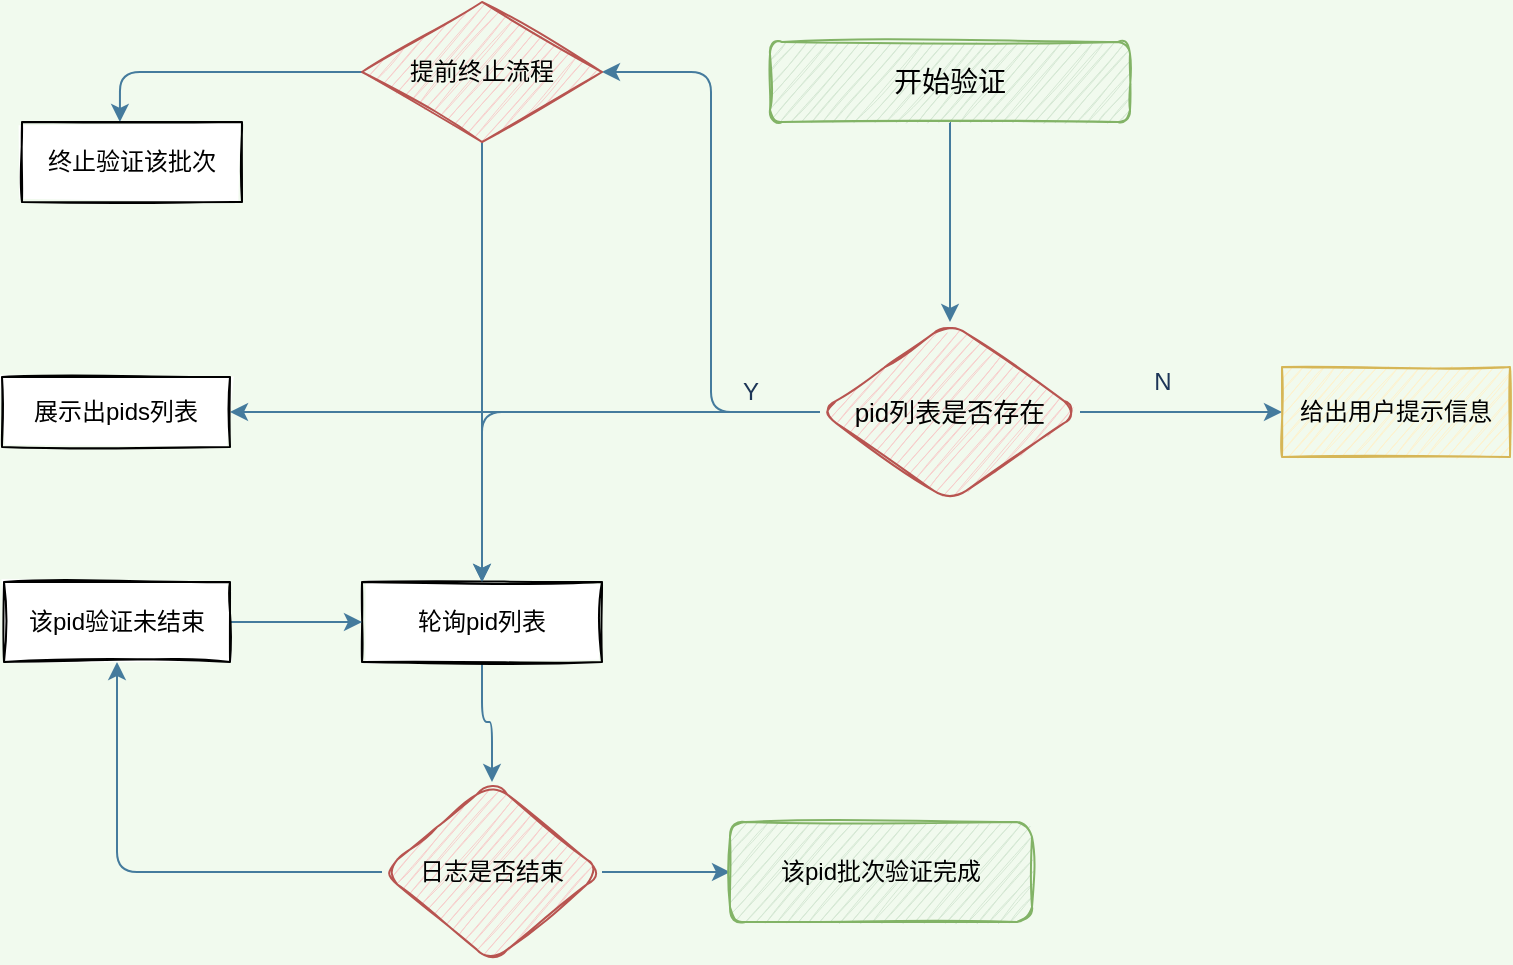 <mxfile version="15.1.4" type="github" pages="2">
  <diagram id="QMPMnW46HtXfGCGeRIha" name="Page-1">
    <mxGraphModel dx="2253" dy="1883" grid="1" gridSize="10" guides="1" tooltips="1" connect="1" arrows="1" fold="1" page="1" pageScale="1" pageWidth="827" pageHeight="1169" background="#F1FAEE" math="0" shadow="0">
      <root>
        <mxCell id="0" />
        <mxCell id="1" parent="0" />
        <mxCell id="DHBk8vg_d8xPQQFKI-_3-2" value="" style="edgeStyle=orthogonalEdgeStyle;curved=0;rounded=1;sketch=0;orthogonalLoop=1;jettySize=auto;html=1;labelBackgroundColor=#F1FAEE;strokeColor=#457B9D;fontColor=#1D3557;" edge="1" parent="1" source="-m52fbD24wf5XVuBZqJ9-1" target="DHBk8vg_d8xPQQFKI-_3-1">
          <mxGeometry relative="1" as="geometry" />
        </mxCell>
        <mxCell id="-m52fbD24wf5XVuBZqJ9-1" value="&lt;font style=&quot;font-size: 14px&quot;&gt;开始验证&lt;/font&gt;" style="rounded=1;whiteSpace=wrap;html=1;sketch=1;glass=0;shadow=0;fillColor=#d5e8d4;strokeColor=#82b366;" vertex="1" parent="1">
          <mxGeometry x="324" y="10" width="180" height="40" as="geometry" />
        </mxCell>
        <mxCell id="DHBk8vg_d8xPQQFKI-_3-5" value="" style="edgeStyle=orthogonalEdgeStyle;curved=0;rounded=1;sketch=0;orthogonalLoop=1;jettySize=auto;html=1;labelBackgroundColor=#F1FAEE;strokeColor=#457B9D;fontColor=#1D3557;" edge="1" parent="1" source="DHBk8vg_d8xPQQFKI-_3-1" target="DHBk8vg_d8xPQQFKI-_3-4">
          <mxGeometry relative="1" as="geometry" />
        </mxCell>
        <mxCell id="DHBk8vg_d8xPQQFKI-_3-9" value="" style="edgeStyle=orthogonalEdgeStyle;curved=0;rounded=1;sketch=0;orthogonalLoop=1;jettySize=auto;html=1;labelBackgroundColor=#F1FAEE;strokeColor=#457B9D;fontColor=#1D3557;" edge="1" parent="1" source="DHBk8vg_d8xPQQFKI-_3-1" target="DHBk8vg_d8xPQQFKI-_3-8">
          <mxGeometry relative="1" as="geometry" />
        </mxCell>
        <mxCell id="DHBk8vg_d8xPQQFKI-_3-14" value="" style="edgeStyle=orthogonalEdgeStyle;curved=0;rounded=1;sketch=0;orthogonalLoop=1;jettySize=auto;html=1;labelBackgroundColor=#F1FAEE;strokeColor=#457B9D;fontColor=#1D3557;" edge="1" parent="1" source="DHBk8vg_d8xPQQFKI-_3-1" target="DHBk8vg_d8xPQQFKI-_3-13">
          <mxGeometry relative="1" as="geometry" />
        </mxCell>
        <mxCell id="DHBk8vg_d8xPQQFKI-_3-26" style="edgeStyle=orthogonalEdgeStyle;curved=0;rounded=1;sketch=0;orthogonalLoop=1;jettySize=auto;html=1;fontColor=#1D3557;strokeColor=#457B9D;fillColor=#A8DADC;entryX=1;entryY=0.5;entryDx=0;entryDy=0;" edge="1" parent="1" source="DHBk8vg_d8xPQQFKI-_3-1" target="DHBk8vg_d8xPQQFKI-_3-28">
          <mxGeometry relative="1" as="geometry">
            <mxPoint x="270" y="50" as="targetPoint" />
          </mxGeometry>
        </mxCell>
        <mxCell id="DHBk8vg_d8xPQQFKI-_3-1" value="&lt;font style=&quot;font-size: 13px&quot;&gt;pid列表是否存在&lt;/font&gt;" style="rhombus;whiteSpace=wrap;html=1;rounded=1;shadow=0;glass=0;sketch=1;fillColor=#f8cecc;strokeColor=#b85450;" vertex="1" parent="1">
          <mxGeometry x="349" y="150" width="130" height="90" as="geometry" />
        </mxCell>
        <mxCell id="DHBk8vg_d8xPQQFKI-_3-4" value="展示出pids列表" style="whiteSpace=wrap;html=1;rounded=0;shadow=0;glass=0;sketch=1;" vertex="1" parent="1">
          <mxGeometry x="-60" y="177.5" width="114" height="35" as="geometry" />
        </mxCell>
        <mxCell id="DHBk8vg_d8xPQQFKI-_3-6" value="Y" style="text;html=1;resizable=0;autosize=1;align=center;verticalAlign=middle;points=[];fillColor=none;strokeColor=none;rounded=0;shadow=0;glass=0;sketch=0;fontColor=#1D3557;" vertex="1" parent="1">
          <mxGeometry x="304" y="175" width="20" height="20" as="geometry" />
        </mxCell>
        <mxCell id="DHBk8vg_d8xPQQFKI-_3-7" value="N" style="text;html=1;resizable=0;autosize=1;align=center;verticalAlign=middle;points=[];fillColor=none;strokeColor=none;rounded=0;shadow=0;glass=0;sketch=0;fontColor=#1D3557;" vertex="1" parent="1">
          <mxGeometry x="510" y="170" width="20" height="20" as="geometry" />
        </mxCell>
        <mxCell id="DHBk8vg_d8xPQQFKI-_3-8" value="给出用户提示信息" style="whiteSpace=wrap;html=1;rounded=0;shadow=0;glass=0;sketch=1;fillColor=#fff2cc;strokeColor=#d6b656;" vertex="1" parent="1">
          <mxGeometry x="580" y="172.5" width="114" height="45" as="geometry" />
        </mxCell>
        <mxCell id="DHBk8vg_d8xPQQFKI-_3-16" value="" style="edgeStyle=orthogonalEdgeStyle;curved=0;rounded=1;sketch=0;orthogonalLoop=1;jettySize=auto;html=1;labelBackgroundColor=#F1FAEE;strokeColor=#457B9D;fontColor=#1D3557;" edge="1" parent="1" source="DHBk8vg_d8xPQQFKI-_3-13" target="DHBk8vg_d8xPQQFKI-_3-15">
          <mxGeometry relative="1" as="geometry" />
        </mxCell>
        <mxCell id="DHBk8vg_d8xPQQFKI-_3-13" value="轮询pid列表" style="whiteSpace=wrap;html=1;rounded=0;shadow=0;glass=0;sketch=1;" vertex="1" parent="1">
          <mxGeometry x="120" y="280" width="120" height="40" as="geometry" />
        </mxCell>
        <mxCell id="DHBk8vg_d8xPQQFKI-_3-18" value="" style="edgeStyle=orthogonalEdgeStyle;curved=0;rounded=1;sketch=0;orthogonalLoop=1;jettySize=auto;html=1;labelBackgroundColor=#F1FAEE;strokeColor=#457B9D;fontColor=#1D3557;" edge="1" parent="1" source="DHBk8vg_d8xPQQFKI-_3-15" target="DHBk8vg_d8xPQQFKI-_3-17">
          <mxGeometry relative="1" as="geometry" />
        </mxCell>
        <mxCell id="DHBk8vg_d8xPQQFKI-_3-23" style="edgeStyle=orthogonalEdgeStyle;curved=0;rounded=1;sketch=0;orthogonalLoop=1;jettySize=auto;html=1;fontColor=#1D3557;strokeColor=#457B9D;fillColor=#A8DADC;entryX=0.5;entryY=1;entryDx=0;entryDy=0;" edge="1" parent="1" source="DHBk8vg_d8xPQQFKI-_3-15" target="DHBk8vg_d8xPQQFKI-_3-24">
          <mxGeometry relative="1" as="geometry">
            <mxPoint x="140" y="410" as="targetPoint" />
          </mxGeometry>
        </mxCell>
        <mxCell id="DHBk8vg_d8xPQQFKI-_3-15" value="日志是否结束" style="rhombus;whiteSpace=wrap;html=1;rounded=1;shadow=0;glass=0;sketch=1;fillColor=#f8cecc;strokeColor=#b85450;" vertex="1" parent="1">
          <mxGeometry x="130" y="380" width="110" height="90" as="geometry" />
        </mxCell>
        <mxCell id="DHBk8vg_d8xPQQFKI-_3-17" value="该pid批次验证完成" style="whiteSpace=wrap;html=1;rounded=1;shadow=0;glass=0;sketch=1;fillColor=#d5e8d4;strokeColor=#82b366;" vertex="1" parent="1">
          <mxGeometry x="304" y="400" width="151" height="50" as="geometry" />
        </mxCell>
        <mxCell id="DHBk8vg_d8xPQQFKI-_3-25" style="edgeStyle=orthogonalEdgeStyle;curved=0;rounded=1;sketch=0;orthogonalLoop=1;jettySize=auto;html=1;entryX=0;entryY=0.5;entryDx=0;entryDy=0;fontColor=#1D3557;strokeColor=#457B9D;fillColor=#A8DADC;" edge="1" parent="1" source="DHBk8vg_d8xPQQFKI-_3-24" target="DHBk8vg_d8xPQQFKI-_3-13">
          <mxGeometry relative="1" as="geometry" />
        </mxCell>
        <mxCell id="DHBk8vg_d8xPQQFKI-_3-24" value="该pid验证未结束" style="rounded=0;whiteSpace=wrap;html=1;sketch=1;" vertex="1" parent="1">
          <mxGeometry x="-59" y="280" width="113" height="40" as="geometry" />
        </mxCell>
        <mxCell id="DHBk8vg_d8xPQQFKI-_3-30" style="edgeStyle=orthogonalEdgeStyle;curved=0;rounded=1;sketch=0;orthogonalLoop=1;jettySize=auto;html=1;entryX=0.445;entryY=0;entryDx=0;entryDy=0;entryPerimeter=0;fontColor=#1D3557;strokeColor=#457B9D;fillColor=#A8DADC;" edge="1" parent="1" source="DHBk8vg_d8xPQQFKI-_3-28" target="DHBk8vg_d8xPQQFKI-_3-29">
          <mxGeometry relative="1" as="geometry" />
        </mxCell>
        <mxCell id="DHBk8vg_d8xPQQFKI-_3-31" style="edgeStyle=orthogonalEdgeStyle;curved=0;rounded=1;sketch=0;orthogonalLoop=1;jettySize=auto;html=1;entryX=0.5;entryY=0;entryDx=0;entryDy=0;fontColor=#1D3557;strokeColor=#457B9D;fillColor=#A8DADC;" edge="1" parent="1" source="DHBk8vg_d8xPQQFKI-_3-28" target="DHBk8vg_d8xPQQFKI-_3-13">
          <mxGeometry relative="1" as="geometry" />
        </mxCell>
        <mxCell id="DHBk8vg_d8xPQQFKI-_3-28" value="提前终止流程" style="rhombus;whiteSpace=wrap;html=1;rounded=0;sketch=1;strokeColor=#b85450;fillColor=#f8cecc;" vertex="1" parent="1">
          <mxGeometry x="120" y="-10" width="120" height="70" as="geometry" />
        </mxCell>
        <mxCell id="DHBk8vg_d8xPQQFKI-_3-29" value="终止验证该批次" style="rounded=0;whiteSpace=wrap;html=1;sketch=1;" vertex="1" parent="1">
          <mxGeometry x="-50" y="50" width="110" height="40" as="geometry" />
        </mxCell>
      </root>
    </mxGraphModel>
  </diagram>
  <diagram id="NfuKOVqEyJcPiaZwZjDJ" name="Page-2">
    <mxGraphModel dx="1997" dy="1074" grid="1" gridSize="10" guides="1" tooltips="1" connect="1" arrows="1" fold="1" page="1" pageScale="1" pageWidth="827" pageHeight="1169" math="0" shadow="0">
      <root>
        <mxCell id="mJTleVnmWBAXuy6AJS5J-0" />
        <mxCell id="mJTleVnmWBAXuy6AJS5J-1" parent="mJTleVnmWBAXuy6AJS5J-0" />
      </root>
    </mxGraphModel>
  </diagram>
</mxfile>
